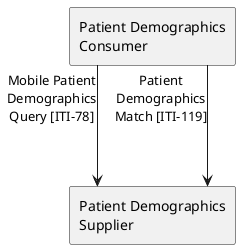 @startuml PDQm-Actor-Diagram
skinparam linetype ortho
skinparam ParticipantPadding 300

agent "Patient Demographics\nConsumer" as Client
agent "Patient Demographics\nSupplier" as Server
Client ---> Server  : "Mobile Patient\nDemographics\nQuery [ITI-78]"
Client -[hidden]->Server 
Client -[hidden]->Server 
Client -[hidden]->Server 
Client ---> Server  : "Patient\nDemographics\nMatch [ITI-119]"
@enduml